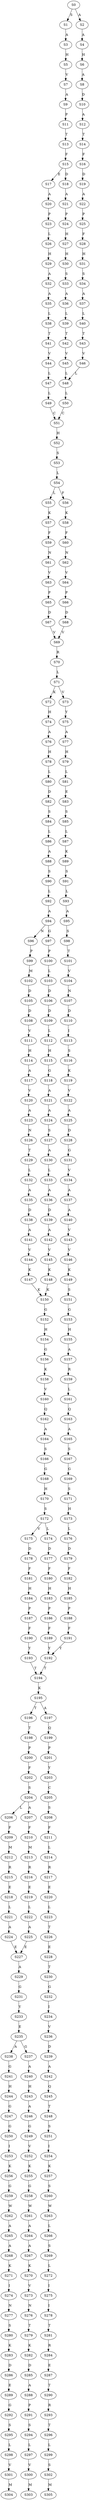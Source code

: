 strict digraph  {
	S0 -> S1 [ label = S ];
	S0 -> S2 [ label = A ];
	S1 -> S3 [ label = A ];
	S2 -> S4 [ label = A ];
	S3 -> S5 [ label = H ];
	S4 -> S6 [ label = H ];
	S5 -> S7 [ label = V ];
	S6 -> S8 [ label = A ];
	S7 -> S9 [ label = A ];
	S8 -> S10 [ label = D ];
	S9 -> S11 [ label = P ];
	S10 -> S12 [ label = A ];
	S11 -> S13 [ label = T ];
	S12 -> S14 [ label = T ];
	S13 -> S15 [ label = F ];
	S14 -> S16 [ label = F ];
	S15 -> S17 [ label = E ];
	S15 -> S18 [ label = D ];
	S16 -> S19 [ label = D ];
	S17 -> S20 [ label = A ];
	S18 -> S21 [ label = A ];
	S19 -> S22 [ label = A ];
	S20 -> S23 [ label = P ];
	S21 -> S24 [ label = P ];
	S22 -> S25 [ label = P ];
	S23 -> S26 [ label = L ];
	S24 -> S27 [ label = H ];
	S25 -> S28 [ label = F ];
	S26 -> S29 [ label = H ];
	S27 -> S30 [ label = H ];
	S28 -> S31 [ label = H ];
	S29 -> S32 [ label = A ];
	S30 -> S33 [ label = S ];
	S31 -> S34 [ label = S ];
	S32 -> S35 [ label = A ];
	S33 -> S36 [ label = A ];
	S34 -> S37 [ label = A ];
	S35 -> S38 [ label = L ];
	S36 -> S39 [ label = L ];
	S37 -> S40 [ label = L ];
	S38 -> S41 [ label = T ];
	S39 -> S42 [ label = T ];
	S40 -> S43 [ label = T ];
	S41 -> S44 [ label = V ];
	S42 -> S45 [ label = V ];
	S43 -> S46 [ label = V ];
	S44 -> S47 [ label = L ];
	S45 -> S48 [ label = L ];
	S46 -> S48 [ label = L ];
	S47 -> S49 [ label = L ];
	S48 -> S50 [ label = L ];
	S49 -> S51 [ label = C ];
	S50 -> S51 [ label = C ];
	S51 -> S52 [ label = H ];
	S52 -> S53 [ label = S ];
	S53 -> S54 [ label = L ];
	S54 -> S55 [ label = L ];
	S54 -> S56 [ label = F ];
	S55 -> S57 [ label = K ];
	S56 -> S58 [ label = K ];
	S57 -> S59 [ label = F ];
	S58 -> S60 [ label = F ];
	S59 -> S61 [ label = N ];
	S60 -> S62 [ label = N ];
	S61 -> S63 [ label = V ];
	S62 -> S64 [ label = V ];
	S63 -> S65 [ label = P ];
	S64 -> S66 [ label = P ];
	S65 -> S67 [ label = D ];
	S66 -> S68 [ label = D ];
	S67 -> S69 [ label = V ];
	S68 -> S69 [ label = V ];
	S69 -> S70 [ label = R ];
	S70 -> S71 [ label = L ];
	S71 -> S72 [ label = K ];
	S71 -> S73 [ label = V ];
	S72 -> S74 [ label = H ];
	S73 -> S75 [ label = Y ];
	S74 -> S76 [ label = A ];
	S75 -> S77 [ label = A ];
	S76 -> S78 [ label = H ];
	S77 -> S79 [ label = H ];
	S78 -> S80 [ label = L ];
	S79 -> S81 [ label = L ];
	S80 -> S82 [ label = D ];
	S81 -> S83 [ label = E ];
	S82 -> S84 [ label = S ];
	S83 -> S85 [ label = S ];
	S84 -> S86 [ label = L ];
	S85 -> S87 [ label = L ];
	S86 -> S88 [ label = A ];
	S87 -> S89 [ label = K ];
	S88 -> S90 [ label = S ];
	S89 -> S91 [ label = S ];
	S90 -> S92 [ label = L ];
	S91 -> S93 [ label = L ];
	S92 -> S94 [ label = A ];
	S93 -> S95 [ label = A ];
	S94 -> S96 [ label = N ];
	S94 -> S97 [ label = G ];
	S95 -> S98 [ label = S ];
	S96 -> S99 [ label = P ];
	S97 -> S100 [ label = P ];
	S98 -> S101 [ label = T ];
	S99 -> S102 [ label = M ];
	S100 -> S103 [ label = L ];
	S101 -> S104 [ label = V ];
	S102 -> S105 [ label = D ];
	S103 -> S106 [ label = D ];
	S104 -> S107 [ label = N ];
	S105 -> S108 [ label = D ];
	S106 -> S109 [ label = D ];
	S107 -> S110 [ label = D ];
	S108 -> S111 [ label = V ];
	S109 -> S112 [ label = L ];
	S110 -> S113 [ label = I ];
	S111 -> S114 [ label = H ];
	S112 -> S115 [ label = H ];
	S113 -> S116 [ label = S ];
	S114 -> S117 [ label = A ];
	S115 -> S118 [ label = G ];
	S116 -> S119 [ label = K ];
	S117 -> S120 [ label = V ];
	S118 -> S121 [ label = A ];
	S119 -> S122 [ label = V ];
	S120 -> S123 [ label = A ];
	S121 -> S124 [ label = A ];
	S122 -> S125 [ label = A ];
	S123 -> S126 [ label = N ];
	S124 -> S127 [ label = S ];
	S125 -> S128 [ label = D ];
	S126 -> S129 [ label = T ];
	S127 -> S130 [ label = A ];
	S128 -> S131 [ label = G ];
	S129 -> S132 [ label = L ];
	S130 -> S133 [ label = L ];
	S131 -> S134 [ label = V ];
	S132 -> S135 [ label = A ];
	S133 -> S136 [ label = A ];
	S134 -> S137 [ label = A ];
	S135 -> S138 [ label = D ];
	S136 -> S139 [ label = D ];
	S137 -> S140 [ label = A ];
	S138 -> S141 [ label = A ];
	S139 -> S142 [ label = A ];
	S140 -> S143 [ label = V ];
	S141 -> S144 [ label = V ];
	S142 -> S145 [ label = V ];
	S143 -> S146 [ label = V ];
	S144 -> S147 [ label = K ];
	S145 -> S148 [ label = K ];
	S146 -> S149 [ label = K ];
	S147 -> S150 [ label = K ];
	S148 -> S150 [ label = K ];
	S149 -> S151 [ label = S ];
	S150 -> S152 [ label = G ];
	S151 -> S153 [ label = G ];
	S152 -> S154 [ label = H ];
	S153 -> S155 [ label = H ];
	S154 -> S156 [ label = G ];
	S155 -> S157 [ label = A ];
	S156 -> S158 [ label = K ];
	S157 -> S159 [ label = R ];
	S158 -> S160 [ label = V ];
	S159 -> S161 [ label = L ];
	S160 -> S162 [ label = Q ];
	S161 -> S163 [ label = Q ];
	S162 -> S164 [ label = A ];
	S163 -> S165 [ label = A ];
	S164 -> S166 [ label = S ];
	S165 -> S167 [ label = S ];
	S166 -> S168 [ label = G ];
	S167 -> S169 [ label = G ];
	S168 -> S170 [ label = H ];
	S169 -> S171 [ label = S ];
	S170 -> S172 [ label = S ];
	S171 -> S173 [ label = H ];
	S172 -> S174 [ label = L ];
	S172 -> S175 [ label = V ];
	S173 -> S176 [ label = L ];
	S174 -> S177 [ label = D ];
	S175 -> S178 [ label = D ];
	S176 -> S179 [ label = D ];
	S177 -> S180 [ label = F ];
	S178 -> S181 [ label = F ];
	S179 -> S182 [ label = F ];
	S180 -> S183 [ label = H ];
	S181 -> S184 [ label = H ];
	S182 -> S185 [ label = H ];
	S183 -> S186 [ label = P ];
	S184 -> S187 [ label = P ];
	S185 -> S188 [ label = P ];
	S186 -> S189 [ label = F ];
	S187 -> S190 [ label = F ];
	S188 -> S191 [ label = F ];
	S189 -> S192 [ label = Y ];
	S190 -> S193 [ label = Y ];
	S191 -> S192 [ label = Y ];
	S192 -> S194 [ label = T ];
	S193 -> S194 [ label = T ];
	S194 -> S195 [ label = K ];
	S195 -> S196 [ label = T ];
	S195 -> S197 [ label = A ];
	S196 -> S198 [ label = T ];
	S197 -> S199 [ label = Q ];
	S198 -> S200 [ label = P ];
	S199 -> S201 [ label = P ];
	S200 -> S202 [ label = F ];
	S201 -> S203 [ label = Y ];
	S202 -> S204 [ label = S ];
	S203 -> S205 [ label = C ];
	S204 -> S206 [ label = L ];
	S204 -> S207 [ label = A ];
	S205 -> S208 [ label = S ];
	S206 -> S209 [ label = F ];
	S207 -> S210 [ label = F ];
	S208 -> S211 [ label = F ];
	S209 -> S212 [ label = M ];
	S210 -> S213 [ label = M ];
	S211 -> S214 [ label = L ];
	S212 -> S215 [ label = R ];
	S213 -> S216 [ label = R ];
	S214 -> S217 [ label = R ];
	S215 -> S218 [ label = E ];
	S216 -> S219 [ label = E ];
	S217 -> S220 [ label = E ];
	S218 -> S221 [ label = L ];
	S219 -> S222 [ label = L ];
	S220 -> S223 [ label = L ];
	S221 -> S224 [ label = A ];
	S222 -> S225 [ label = A ];
	S223 -> S226 [ label = T ];
	S224 -> S227 [ label = E ];
	S225 -> S227 [ label = E ];
	S226 -> S228 [ label = E ];
	S227 -> S229 [ label = A ];
	S228 -> S230 [ label = T ];
	S229 -> S231 [ label = G ];
	S230 -> S232 [ label = G ];
	S231 -> S233 [ label = Y ];
	S232 -> S234 [ label = I ];
	S233 -> S235 [ label = E ];
	S234 -> S236 [ label = V ];
	S235 -> S237 [ label = G ];
	S235 -> S238 [ label = A ];
	S236 -> S239 [ label = D ];
	S237 -> S240 [ label = A ];
	S238 -> S241 [ label = G ];
	S239 -> S242 [ label = A ];
	S240 -> S243 [ label = H ];
	S241 -> S244 [ label = H ];
	S242 -> S245 [ label = Q ];
	S243 -> S246 [ label = A ];
	S244 -> S247 [ label = G ];
	S245 -> S248 [ label = T ];
	S246 -> S249 [ label = G ];
	S247 -> S250 [ label = G ];
	S248 -> S251 [ label = S ];
	S249 -> S252 [ label = V ];
	S250 -> S253 [ label = I ];
	S251 -> S254 [ label = I ];
	S252 -> S255 [ label = K ];
	S253 -> S256 [ label = K ];
	S254 -> S257 [ label = K ];
	S255 -> S258 [ label = G ];
	S256 -> S259 [ label = G ];
	S257 -> S260 [ label = S ];
	S258 -> S261 [ label = W ];
	S259 -> S262 [ label = W ];
	S260 -> S263 [ label = W ];
	S261 -> S264 [ label = A ];
	S262 -> S265 [ label = A ];
	S263 -> S266 [ label = L ];
	S264 -> S267 [ label = A ];
	S265 -> S268 [ label = A ];
	S266 -> S269 [ label = S ];
	S267 -> S270 [ label = K ];
	S268 -> S271 [ label = K ];
	S269 -> S272 [ label = L ];
	S270 -> S273 [ label = V ];
	S271 -> S274 [ label = I ];
	S272 -> S275 [ label = I ];
	S273 -> S276 [ label = N ];
	S274 -> S277 [ label = N ];
	S275 -> S278 [ label = I ];
	S276 -> S279 [ label = T ];
	S277 -> S280 [ label = S ];
	S278 -> S281 [ label = T ];
	S279 -> S282 [ label = K ];
	S280 -> S283 [ label = K ];
	S281 -> S284 [ label = R ];
	S282 -> S285 [ label = D ];
	S283 -> S286 [ label = D ];
	S284 -> S287 [ label = E ];
	S285 -> S288 [ label = A ];
	S286 -> S289 [ label = E ];
	S287 -> S290 [ label = T ];
	S288 -> S291 [ label = P ];
	S289 -> S292 [ label = G ];
	S290 -> S293 [ label = R ];
	S291 -> S294 [ label = S ];
	S292 -> S295 [ label = S ];
	S293 -> S296 [ label = T ];
	S294 -> S297 [ label = L ];
	S295 -> S298 [ label = L ];
	S296 -> S299 [ label = L ];
	S297 -> S300 [ label = V ];
	S298 -> S301 [ label = V ];
	S299 -> S302 [ label = S ];
	S300 -> S303 [ label = M ];
	S301 -> S304 [ label = M ];
	S302 -> S305 [ label = M ];
}
